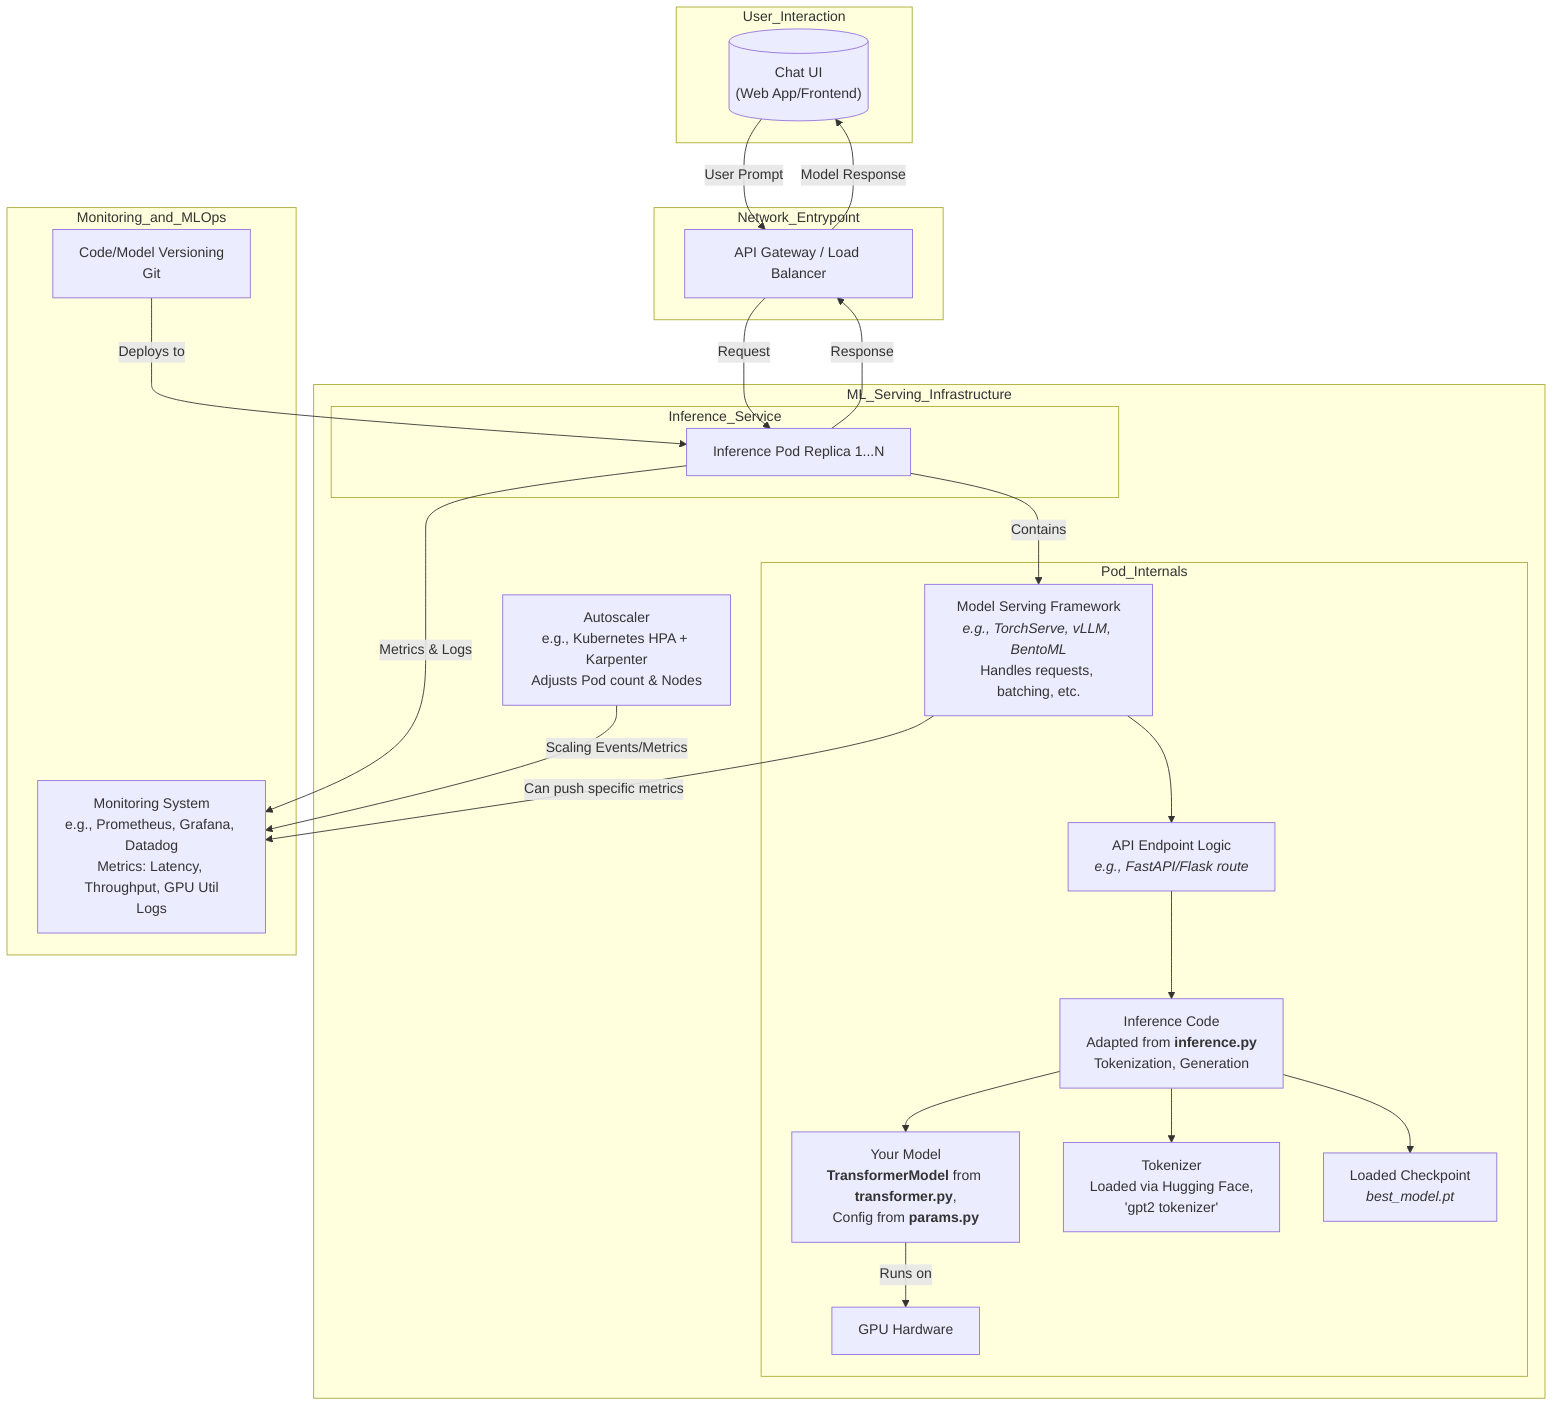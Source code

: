 graph TD
     subgraph User_Interaction
         UI[("Chat UI <br/> (Web App/Frontend)")]
     end

     subgraph Network_Entrypoint
         LB[API Gateway / Load Balancer]
     end

     subgraph ML_Serving_Infrastructure
         direction TB
         subgraph Inference_Service
             direction TB
             Pod[Inference Pod Replica 1...N]
         end

         subgraph Pod_Internals
             direction TB
             Framework[Model Serving Framework<br/><i>e.g., TorchServe, vLLM, BentoML</i><br/>Handles requests, batching, etc.]
             APILogic[API Endpoint Logic<br/><i>e.g., FastAPI/Flask route</i>]
             InferenceCode["Inference Code<br/>Adapted from <b>inference.py</b><br/>Tokenization, Generation"]
             UserModel["Your Model<br/><b>TransformerModel</b> from <b>transformer.py</b>,<br/>Config from <b>params.py</b>"]
             Tokenizer["Tokenizer<br/>Loaded via Hugging Face,<br/>'gpt2 tokenizer'"]
             ModelWeights["Loaded Checkpoint<br/><i>best_model.pt</i>"]
             GPU[GPU Hardware ]

             Framework --> APILogic
             APILogic --> InferenceCode
             InferenceCode --> Tokenizer
             InferenceCode --> UserModel
             InferenceCode --> ModelWeights
             UserModel -- Runs on --> GPU
         end

         Pod -- Contains --> Framework

         Autoscaler["Autoscaler<br/>e.g., Kubernetes HPA + Karpenter<br/>Adjusts Pod count & Nodes"]
     end

     subgraph Monitoring_and_MLOps
         Monitoring[Monitoring System<br/>e.g., Prometheus, Grafana, Datadog<br/>Metrics: Latency, Throughput, GPU Util<br/>Logs]
         Versioning[Code/Model Versioning<br/>Git]
     end


     %% Data Flow
     UI -- User Prompt --> LB
     LB -- Request --> Pod
     Pod -- Response --> LB
     LB -- Model Response --> UI

     %% Monitoring Flow
     Pod -- Metrics & Logs --> Monitoring
     Autoscaler -- Scaling Events/Metrics --> Monitoring
     Framework -- Can push specific metrics --> Monitoring

     %% Deployment/Management Flow (Implicit)
     Versioning -- Deploys to --> Pod